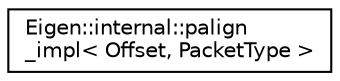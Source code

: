 digraph "Graphical Class Hierarchy"
{
  edge [fontname="Helvetica",fontsize="10",labelfontname="Helvetica",labelfontsize="10"];
  node [fontname="Helvetica",fontsize="10",shape=record];
  rankdir="LR";
  Node1 [label="Eigen::internal::palign\l_impl\< Offset, PacketType \>",height=0.2,width=0.4,color="black", fillcolor="white", style="filled",URL="$struct_eigen_1_1internal_1_1palign__impl.html"];
}
